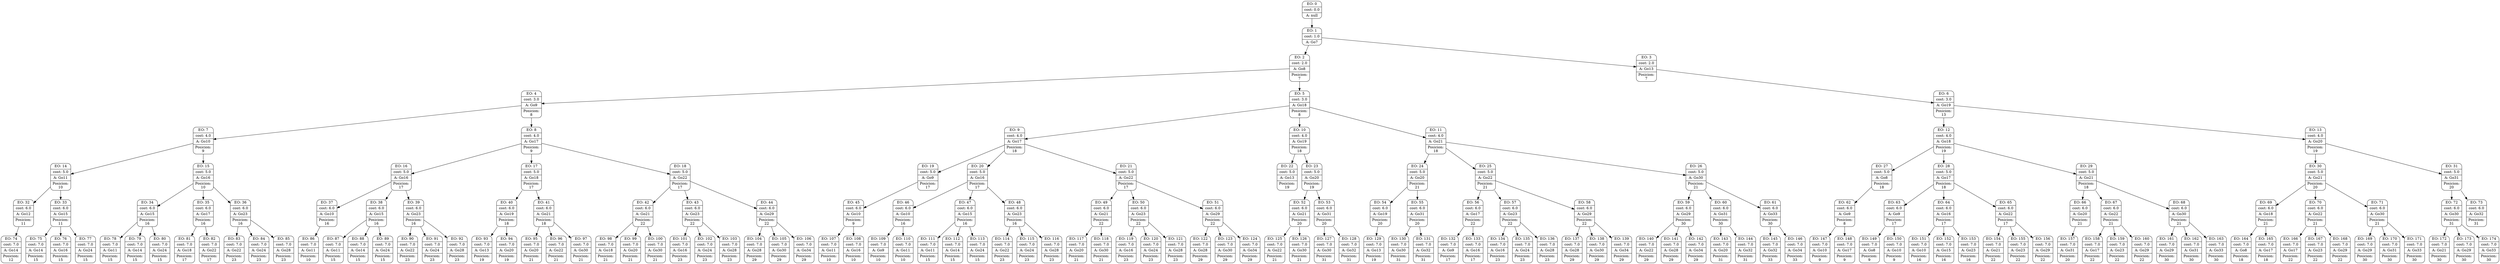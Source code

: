 digraph g {
node [shape = Mrecord];
nodo0[label="{EO: 0|cost: 0.0|A: null}"]
nodo1[label="{EO: 1|cost: 1.0|A: Go7}"]
nodo2[label="{EO: 2|cost: 2.0|A: Go8|Posicion:\n7}"]
nodo4[label="{EO: 4|cost: 3.0|A: Go9|Posicion:\n8}"]
nodo7[label="{EO: 7|cost: 4.0|A: Go10|Posicion:\n9}"]
nodo14[label="{EO: 14|cost: 5.0|A: Go11|Posicion:\n10}"]
nodo32[label="{EO: 32|cost: 6.0|A: Go12|Posicion:\n11}"]
nodo74[label="{EO: 74|cost: 7.0|A: Go14|Posicion:\n12}"]

nodo32 -> nodo74;

nodo14 -> nodo32;
nodo33[label="{EO: 33|cost: 6.0|A: Go15|Posicion:\n11}"]
nodo75[label="{EO: 75|cost: 7.0|A: Go14|Posicion:\n15}"]

nodo33 -> nodo75;
nodo76[label="{EO: 76|cost: 7.0|A: Go16|Posicion:\n15}"]

nodo33 -> nodo76;
nodo77[label="{EO: 77|cost: 7.0|A: Go24|Posicion:\n15}"]

nodo33 -> nodo77;

nodo14 -> nodo33;

nodo7 -> nodo14;
nodo15[label="{EO: 15|cost: 5.0|A: Go16|Posicion:\n10}"]
nodo34[label="{EO: 34|cost: 6.0|A: Go15|Posicion:\n16}"]
nodo78[label="{EO: 78|cost: 7.0|A: Go11|Posicion:\n15}"]

nodo34 -> nodo78;
nodo79[label="{EO: 79|cost: 7.0|A: Go14|Posicion:\n15}"]

nodo34 -> nodo79;
nodo80[label="{EO: 80|cost: 7.0|A: Go24|Posicion:\n15}"]

nodo34 -> nodo80;

nodo15 -> nodo34;
nodo35[label="{EO: 35|cost: 6.0|A: Go17|Posicion:\n16}"]
nodo81[label="{EO: 81|cost: 7.0|A: Go18|Posicion:\n17}"]

nodo35 -> nodo81;
nodo82[label="{EO: 82|cost: 7.0|A: Go22|Posicion:\n17}"]

nodo35 -> nodo82;

nodo15 -> nodo35;
nodo36[label="{EO: 36|cost: 6.0|A: Go23|Posicion:\n16}"]
nodo83[label="{EO: 83|cost: 7.0|A: Go22|Posicion:\n23}"]

nodo36 -> nodo83;
nodo84[label="{EO: 84|cost: 7.0|A: Go24|Posicion:\n23}"]

nodo36 -> nodo84;
nodo85[label="{EO: 85|cost: 7.0|A: Go28|Posicion:\n23}"]

nodo36 -> nodo85;

nodo15 -> nodo36;

nodo7 -> nodo15;

nodo4 -> nodo7;
nodo8[label="{EO: 8|cost: 4.0|A: Go17|Posicion:\n9}"]
nodo16[label="{EO: 16|cost: 5.0|A: Go16|Posicion:\n17}"]
nodo37[label="{EO: 37|cost: 6.0|A: Go10|Posicion:\n16}"]
nodo86[label="{EO: 86|cost: 7.0|A: Go11|Posicion:\n10}"]

nodo37 -> nodo86;

nodo16 -> nodo37;
nodo38[label="{EO: 38|cost: 6.0|A: Go15|Posicion:\n16}"]
nodo87[label="{EO: 87|cost: 7.0|A: Go11|Posicion:\n15}"]

nodo38 -> nodo87;
nodo88[label="{EO: 88|cost: 7.0|A: Go14|Posicion:\n15}"]

nodo38 -> nodo88;
nodo89[label="{EO: 89|cost: 7.0|A: Go24|Posicion:\n15}"]

nodo38 -> nodo89;

nodo16 -> nodo38;
nodo39[label="{EO: 39|cost: 6.0|A: Go23|Posicion:\n16}"]
nodo90[label="{EO: 90|cost: 7.0|A: Go22|Posicion:\n23}"]

nodo39 -> nodo90;
nodo91[label="{EO: 91|cost: 7.0|A: Go24|Posicion:\n23}"]

nodo39 -> nodo91;
nodo92[label="{EO: 92|cost: 7.0|A: Go28|Posicion:\n23}"]

nodo39 -> nodo92;

nodo16 -> nodo39;

nodo8 -> nodo16;
nodo17[label="{EO: 17|cost: 5.0|A: Go18|Posicion:\n17}"]
nodo40[label="{EO: 40|cost: 6.0|A: Go19|Posicion:\n18}"]
nodo93[label="{EO: 93|cost: 7.0|A: Go13|Posicion:\n19}"]

nodo40 -> nodo93;
nodo94[label="{EO: 94|cost: 7.0|A: Go20|Posicion:\n19}"]

nodo40 -> nodo94;

nodo17 -> nodo40;
nodo41[label="{EO: 41|cost: 6.0|A: Go21|Posicion:\n18}"]
nodo95[label="{EO: 95|cost: 7.0|A: Go20|Posicion:\n21}"]

nodo41 -> nodo95;
nodo96[label="{EO: 96|cost: 7.0|A: Go22|Posicion:\n21}"]

nodo41 -> nodo96;
nodo97[label="{EO: 97|cost: 7.0|A: Go30|Posicion:\n21}"]

nodo41 -> nodo97;

nodo17 -> nodo41;

nodo8 -> nodo17;
nodo18[label="{EO: 18|cost: 5.0|A: Go22|Posicion:\n17}"]
nodo42[label="{EO: 42|cost: 6.0|A: Go21|Posicion:\n22}"]
nodo98[label="{EO: 98|cost: 7.0|A: Go18|Posicion:\n21}"]

nodo42 -> nodo98;
nodo99[label="{EO: 99|cost: 7.0|A: Go20|Posicion:\n21}"]

nodo42 -> nodo99;
nodo100[label="{EO: 100|cost: 7.0|A: Go30|Posicion:\n21}"]

nodo42 -> nodo100;

nodo18 -> nodo42;
nodo43[label="{EO: 43|cost: 6.0|A: Go23|Posicion:\n22}"]
nodo101[label="{EO: 101|cost: 7.0|A: Go16|Posicion:\n23}"]

nodo43 -> nodo101;
nodo102[label="{EO: 102|cost: 7.0|A: Go24|Posicion:\n23}"]

nodo43 -> nodo102;
nodo103[label="{EO: 103|cost: 7.0|A: Go28|Posicion:\n23}"]

nodo43 -> nodo103;

nodo18 -> nodo43;
nodo44[label="{EO: 44|cost: 6.0|A: Go29|Posicion:\n22}"]
nodo104[label="{EO: 104|cost: 7.0|A: Go28|Posicion:\n29}"]

nodo44 -> nodo104;
nodo105[label="{EO: 105|cost: 7.0|A: Go30|Posicion:\n29}"]

nodo44 -> nodo105;
nodo106[label="{EO: 106|cost: 7.0|A: Go34|Posicion:\n29}"]

nodo44 -> nodo106;

nodo18 -> nodo44;

nodo8 -> nodo18;

nodo4 -> nodo8;

nodo2 -> nodo4;
nodo5[label="{EO: 5|cost: 3.0|A: Go18|Posicion:\n8}"]
nodo9[label="{EO: 9|cost: 4.0|A: Go17|Posicion:\n18}"]
nodo19[label="{EO: 19|cost: 5.0|A: Go9|Posicion:\n17}"]
nodo45[label="{EO: 45|cost: 6.0|A: Go10|Posicion:\n9}"]
nodo107[label="{EO: 107|cost: 7.0|A: Go11|Posicion:\n10}"]

nodo45 -> nodo107;
nodo108[label="{EO: 108|cost: 7.0|A: Go16|Posicion:\n10}"]

nodo45 -> nodo108;

nodo19 -> nodo45;

nodo9 -> nodo19;
nodo20[label="{EO: 20|cost: 5.0|A: Go16|Posicion:\n17}"]
nodo46[label="{EO: 46|cost: 6.0|A: Go10|Posicion:\n16}"]
nodo109[label="{EO: 109|cost: 7.0|A: Go9|Posicion:\n10}"]

nodo46 -> nodo109;
nodo110[label="{EO: 110|cost: 7.0|A: Go11|Posicion:\n10}"]

nodo46 -> nodo110;

nodo20 -> nodo46;
nodo47[label="{EO: 47|cost: 6.0|A: Go15|Posicion:\n16}"]
nodo111[label="{EO: 111|cost: 7.0|A: Go11|Posicion:\n15}"]

nodo47 -> nodo111;
nodo112[label="{EO: 112|cost: 7.0|A: Go14|Posicion:\n15}"]

nodo47 -> nodo112;
nodo113[label="{EO: 113|cost: 7.0|A: Go24|Posicion:\n15}"]

nodo47 -> nodo113;

nodo20 -> nodo47;
nodo48[label="{EO: 48|cost: 6.0|A: Go23|Posicion:\n16}"]
nodo114[label="{EO: 114|cost: 7.0|A: Go22|Posicion:\n23}"]

nodo48 -> nodo114;
nodo115[label="{EO: 115|cost: 7.0|A: Go24|Posicion:\n23}"]

nodo48 -> nodo115;
nodo116[label="{EO: 116|cost: 7.0|A: Go28|Posicion:\n23}"]

nodo48 -> nodo116;

nodo20 -> nodo48;

nodo9 -> nodo20;
nodo21[label="{EO: 21|cost: 5.0|A: Go22|Posicion:\n17}"]
nodo49[label="{EO: 49|cost: 6.0|A: Go21|Posicion:\n22}"]
nodo117[label="{EO: 117|cost: 7.0|A: Go20|Posicion:\n21}"]

nodo49 -> nodo117;
nodo118[label="{EO: 118|cost: 7.0|A: Go30|Posicion:\n21}"]

nodo49 -> nodo118;

nodo21 -> nodo49;
nodo50[label="{EO: 50|cost: 6.0|A: Go23|Posicion:\n22}"]
nodo119[label="{EO: 119|cost: 7.0|A: Go16|Posicion:\n23}"]

nodo50 -> nodo119;
nodo120[label="{EO: 120|cost: 7.0|A: Go24|Posicion:\n23}"]

nodo50 -> nodo120;
nodo121[label="{EO: 121|cost: 7.0|A: Go28|Posicion:\n23}"]

nodo50 -> nodo121;

nodo21 -> nodo50;
nodo51[label="{EO: 51|cost: 6.0|A: Go29|Posicion:\n22}"]
nodo122[label="{EO: 122|cost: 7.0|A: Go28|Posicion:\n29}"]

nodo51 -> nodo122;
nodo123[label="{EO: 123|cost: 7.0|A: Go30|Posicion:\n29}"]

nodo51 -> nodo123;
nodo124[label="{EO: 124|cost: 7.0|A: Go34|Posicion:\n29}"]

nodo51 -> nodo124;

nodo21 -> nodo51;

nodo9 -> nodo21;

nodo5 -> nodo9;
nodo10[label="{EO: 10|cost: 4.0|A: Go19|Posicion:\n18}"]
nodo22[label="{EO: 22|cost: 5.0|A: Go13|Posicion:\n19}"]

nodo10 -> nodo22;
nodo23[label="{EO: 23|cost: 5.0|A: Go20|Posicion:\n19}"]
nodo52[label="{EO: 52|cost: 6.0|A: Go21|Posicion:\n20}"]
nodo125[label="{EO: 125|cost: 7.0|A: Go22|Posicion:\n21}"]

nodo52 -> nodo125;
nodo126[label="{EO: 126|cost: 7.0|A: Go30|Posicion:\n21}"]

nodo52 -> nodo126;

nodo23 -> nodo52;
nodo53[label="{EO: 53|cost: 6.0|A: Go31|Posicion:\n20}"]
nodo127[label="{EO: 127|cost: 7.0|A: Go30|Posicion:\n31}"]

nodo53 -> nodo127;
nodo128[label="{EO: 128|cost: 7.0|A: Go32|Posicion:\n31}"]

nodo53 -> nodo128;

nodo23 -> nodo53;

nodo10 -> nodo23;

nodo5 -> nodo10;
nodo11[label="{EO: 11|cost: 4.0|A: Go21|Posicion:\n18}"]
nodo24[label="{EO: 24|cost: 5.0|A: Go20|Posicion:\n21}"]
nodo54[label="{EO: 54|cost: 6.0|A: Go19|Posicion:\n20}"]
nodo129[label="{EO: 129|cost: 7.0|A: Go13|Posicion:\n19}"]

nodo54 -> nodo129;

nodo24 -> nodo54;
nodo55[label="{EO: 55|cost: 6.0|A: Go31|Posicion:\n20}"]
nodo130[label="{EO: 130|cost: 7.0|A: Go30|Posicion:\n31}"]

nodo55 -> nodo130;
nodo131[label="{EO: 131|cost: 7.0|A: Go32|Posicion:\n31}"]

nodo55 -> nodo131;

nodo24 -> nodo55;

nodo11 -> nodo24;
nodo25[label="{EO: 25|cost: 5.0|A: Go22|Posicion:\n21}"]
nodo56[label="{EO: 56|cost: 6.0|A: Go17|Posicion:\n22}"]
nodo132[label="{EO: 132|cost: 7.0|A: Go9|Posicion:\n17}"]

nodo56 -> nodo132;
nodo133[label="{EO: 133|cost: 7.0|A: Go16|Posicion:\n17}"]

nodo56 -> nodo133;

nodo25 -> nodo56;
nodo57[label="{EO: 57|cost: 6.0|A: Go23|Posicion:\n22}"]
nodo134[label="{EO: 134|cost: 7.0|A: Go16|Posicion:\n23}"]

nodo57 -> nodo134;
nodo135[label="{EO: 135|cost: 7.0|A: Go24|Posicion:\n23}"]

nodo57 -> nodo135;
nodo136[label="{EO: 136|cost: 7.0|A: Go28|Posicion:\n23}"]

nodo57 -> nodo136;

nodo25 -> nodo57;
nodo58[label="{EO: 58|cost: 6.0|A: Go29|Posicion:\n22}"]
nodo137[label="{EO: 137|cost: 7.0|A: Go28|Posicion:\n29}"]

nodo58 -> nodo137;
nodo138[label="{EO: 138|cost: 7.0|A: Go30|Posicion:\n29}"]

nodo58 -> nodo138;
nodo139[label="{EO: 139|cost: 7.0|A: Go34|Posicion:\n29}"]

nodo58 -> nodo139;

nodo25 -> nodo58;

nodo11 -> nodo25;
nodo26[label="{EO: 26|cost: 5.0|A: Go30|Posicion:\n21}"]
nodo59[label="{EO: 59|cost: 6.0|A: Go29|Posicion:\n30}"]
nodo140[label="{EO: 140|cost: 7.0|A: Go22|Posicion:\n29}"]

nodo59 -> nodo140;
nodo141[label="{EO: 141|cost: 7.0|A: Go28|Posicion:\n29}"]

nodo59 -> nodo141;
nodo142[label="{EO: 142|cost: 7.0|A: Go34|Posicion:\n29}"]

nodo59 -> nodo142;

nodo26 -> nodo59;
nodo60[label="{EO: 60|cost: 6.0|A: Go31|Posicion:\n30}"]
nodo143[label="{EO: 143|cost: 7.0|A: Go20|Posicion:\n31}"]

nodo60 -> nodo143;
nodo144[label="{EO: 144|cost: 7.0|A: Go32|Posicion:\n31}"]

nodo60 -> nodo144;

nodo26 -> nodo60;
nodo61[label="{EO: 61|cost: 6.0|A: Go33|Posicion:\n30}"]
nodo145[label="{EO: 145|cost: 7.0|A: Go32|Posicion:\n33}"]

nodo61 -> nodo145;
nodo146[label="{EO: 146|cost: 7.0|A: Go34|Posicion:\n33}"]

nodo61 -> nodo146;

nodo26 -> nodo61;

nodo11 -> nodo26;

nodo5 -> nodo11;

nodo2 -> nodo5;

nodo1 -> nodo2;
nodo3[label="{EO: 3|cost: 2.0|A: Go13|Posicion:\n7}"]
nodo6[label="{EO: 6|cost: 3.0|A: Go19|Posicion:\n13}"]
nodo12[label="{EO: 12|cost: 4.0|A: Go18|Posicion:\n19}"]
nodo27[label="{EO: 27|cost: 5.0|A: Go8|Posicion:\n18}"]
nodo62[label="{EO: 62|cost: 6.0|A: Go9|Posicion:\n8}"]
nodo147[label="{EO: 147|cost: 7.0|A: Go10|Posicion:\n9}"]

nodo62 -> nodo147;
nodo148[label="{EO: 148|cost: 7.0|A: Go17|Posicion:\n9}"]

nodo62 -> nodo148;

nodo27 -> nodo62;

nodo12 -> nodo27;
nodo28[label="{EO: 28|cost: 5.0|A: Go17|Posicion:\n18}"]
nodo63[label="{EO: 63|cost: 6.0|A: Go9|Posicion:\n17}"]
nodo149[label="{EO: 149|cost: 7.0|A: Go8|Posicion:\n9}"]

nodo63 -> nodo149;
nodo150[label="{EO: 150|cost: 7.0|A: Go10|Posicion:\n9}"]

nodo63 -> nodo150;

nodo28 -> nodo63;
nodo64[label="{EO: 64|cost: 6.0|A: Go16|Posicion:\n17}"]
nodo151[label="{EO: 151|cost: 7.0|A: Go10|Posicion:\n16}"]

nodo64 -> nodo151;
nodo152[label="{EO: 152|cost: 7.0|A: Go15|Posicion:\n16}"]

nodo64 -> nodo152;
nodo153[label="{EO: 153|cost: 7.0|A: Go23|Posicion:\n16}"]

nodo64 -> nodo153;

nodo28 -> nodo64;
nodo65[label="{EO: 65|cost: 6.0|A: Go22|Posicion:\n17}"]
nodo154[label="{EO: 154|cost: 7.0|A: Go21|Posicion:\n22}"]

nodo65 -> nodo154;
nodo155[label="{EO: 155|cost: 7.0|A: Go23|Posicion:\n22}"]

nodo65 -> nodo155;
nodo156[label="{EO: 156|cost: 7.0|A: Go29|Posicion:\n22}"]

nodo65 -> nodo156;

nodo28 -> nodo65;

nodo12 -> nodo28;
nodo29[label="{EO: 29|cost: 5.0|A: Go21|Posicion:\n18}"]
nodo66[label="{EO: 66|cost: 6.0|A: Go20|Posicion:\n21}"]
nodo157[label="{EO: 157|cost: 7.0|A: Go31|Posicion:\n20}"]

nodo66 -> nodo157;

nodo29 -> nodo66;
nodo67[label="{EO: 67|cost: 6.0|A: Go22|Posicion:\n21}"]
nodo158[label="{EO: 158|cost: 7.0|A: Go17|Posicion:\n22}"]

nodo67 -> nodo158;
nodo159[label="{EO: 159|cost: 7.0|A: Go23|Posicion:\n22}"]

nodo67 -> nodo159;
nodo160[label="{EO: 160|cost: 7.0|A: Go29|Posicion:\n22}"]

nodo67 -> nodo160;

nodo29 -> nodo67;
nodo68[label="{EO: 68|cost: 6.0|A: Go30|Posicion:\n21}"]
nodo161[label="{EO: 161|cost: 7.0|A: Go29|Posicion:\n30}"]

nodo68 -> nodo161;
nodo162[label="{EO: 162|cost: 7.0|A: Go31|Posicion:\n30}"]

nodo68 -> nodo162;
nodo163[label="{EO: 163|cost: 7.0|A: Go33|Posicion:\n30}"]

nodo68 -> nodo163;

nodo29 -> nodo68;

nodo12 -> nodo29;

nodo6 -> nodo12;
nodo13[label="{EO: 13|cost: 4.0|A: Go20|Posicion:\n19}"]
nodo30[label="{EO: 30|cost: 5.0|A: Go21|Posicion:\n20}"]
nodo69[label="{EO: 69|cost: 6.0|A: Go18|Posicion:\n21}"]
nodo164[label="{EO: 164|cost: 7.0|A: Go8|Posicion:\n18}"]

nodo69 -> nodo164;
nodo165[label="{EO: 165|cost: 7.0|A: Go17|Posicion:\n18}"]

nodo69 -> nodo165;

nodo30 -> nodo69;
nodo70[label="{EO: 70|cost: 6.0|A: Go22|Posicion:\n21}"]
nodo166[label="{EO: 166|cost: 7.0|A: Go17|Posicion:\n22}"]

nodo70 -> nodo166;
nodo167[label="{EO: 167|cost: 7.0|A: Go23|Posicion:\n22}"]

nodo70 -> nodo167;
nodo168[label="{EO: 168|cost: 7.0|A: Go29|Posicion:\n22}"]

nodo70 -> nodo168;

nodo30 -> nodo70;
nodo71[label="{EO: 71|cost: 6.0|A: Go30|Posicion:\n21}"]
nodo169[label="{EO: 169|cost: 7.0|A: Go29|Posicion:\n30}"]

nodo71 -> nodo169;
nodo170[label="{EO: 170|cost: 7.0|A: Go31|Posicion:\n30}"]

nodo71 -> nodo170;
nodo171[label="{EO: 171|cost: 7.0|A: Go33|Posicion:\n30}"]

nodo71 -> nodo171;

nodo30 -> nodo71;

nodo13 -> nodo30;
nodo31[label="{EO: 31|cost: 5.0|A: Go31|Posicion:\n20}"]
nodo72[label="{EO: 72|cost: 6.0|A: Go30|Posicion:\n31}"]
nodo172[label="{EO: 172|cost: 7.0|A: Go21|Posicion:\n30}"]

nodo72 -> nodo172;
nodo173[label="{EO: 173|cost: 7.0|A: Go29|Posicion:\n30}"]

nodo72 -> nodo173;
nodo174[label="{EO: 174|cost: 7.0|A: Go33|Posicion:\n30}"]

nodo72 -> nodo174;

nodo31 -> nodo72;
nodo73[label="{EO: 73|cost: 6.0|A: Go32|Posicion:\n31}"]

nodo31 -> nodo73;

nodo13 -> nodo31;

nodo6 -> nodo13;

nodo3 -> nodo6;

nodo1 -> nodo3;

nodo0 -> nodo1;


}